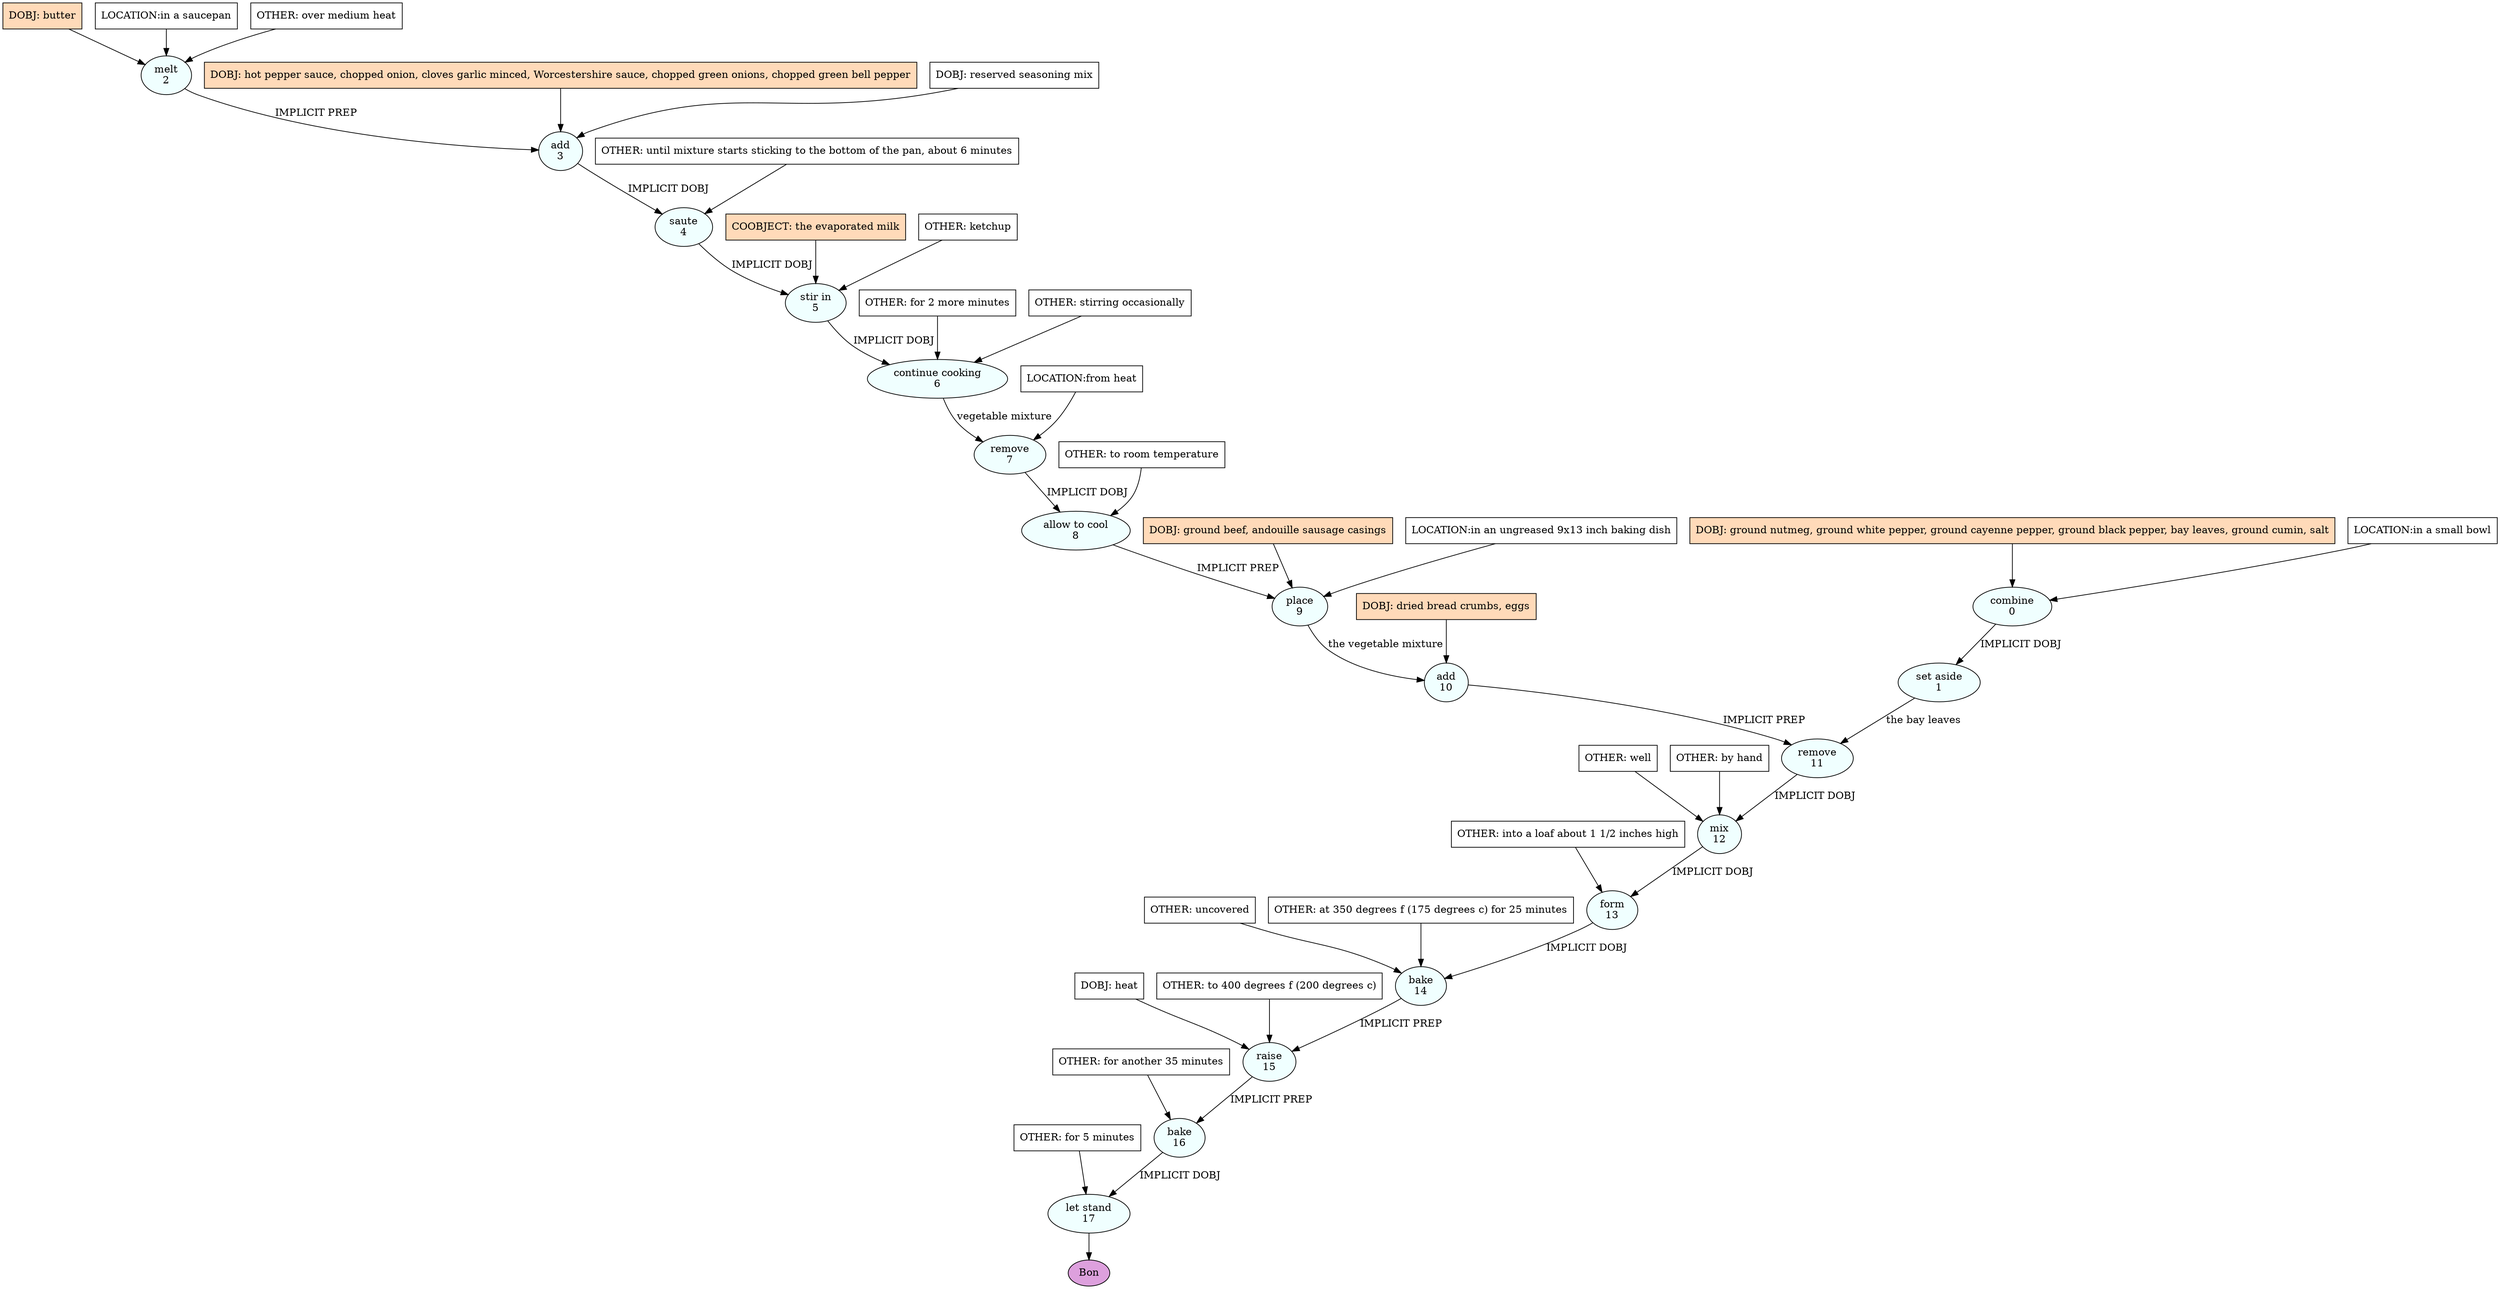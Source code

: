 digraph recipe {
E0[label="combine
0", shape=oval, style=filled, fillcolor=azure]
E1[label="set aside
1", shape=oval, style=filled, fillcolor=azure]
E2[label="melt
2", shape=oval, style=filled, fillcolor=azure]
E3[label="add
3", shape=oval, style=filled, fillcolor=azure]
E4[label="saute
4", shape=oval, style=filled, fillcolor=azure]
E5[label="stir in
5", shape=oval, style=filled, fillcolor=azure]
E6[label="continue cooking
6", shape=oval, style=filled, fillcolor=azure]
E7[label="remove
7", shape=oval, style=filled, fillcolor=azure]
E8[label="allow to cool
8", shape=oval, style=filled, fillcolor=azure]
E9[label="place
9", shape=oval, style=filled, fillcolor=azure]
E10[label="add
10", shape=oval, style=filled, fillcolor=azure]
E11[label="remove
11", shape=oval, style=filled, fillcolor=azure]
E12[label="mix
12", shape=oval, style=filled, fillcolor=azure]
E13[label="form
13", shape=oval, style=filled, fillcolor=azure]
E14[label="bake
14", shape=oval, style=filled, fillcolor=azure]
E15[label="raise
15", shape=oval, style=filled, fillcolor=azure]
E16[label="bake
16", shape=oval, style=filled, fillcolor=azure]
E17[label="let stand
17", shape=oval, style=filled, fillcolor=azure]
D0[label="DOBJ: ground nutmeg, ground white pepper, ground cayenne pepper, ground black pepper, bay leaves, ground cumin, salt", shape=box, style=filled, fillcolor=peachpuff]
D0 -> E0
P0_0[label="LOCATION:in a small bowl", shape=box, style=filled, fillcolor=white]
P0_0 -> E0
D2[label="DOBJ: butter", shape=box, style=filled, fillcolor=peachpuff]
D2 -> E2
P2_0[label="LOCATION:in a saucepan", shape=box, style=filled, fillcolor=white]
P2_0 -> E2
O2_0[label="OTHER: over medium heat", shape=box, style=filled, fillcolor=white]
O2_0 -> E2
E0 -> E1 [label="IMPLICIT DOBJ"]
D3_ing[label="DOBJ: hot pepper sauce, chopped onion, cloves garlic minced, Worcestershire sauce, chopped green onions, chopped green bell pepper", shape=box, style=filled, fillcolor=peachpuff]
D3_ing -> E3
D3_0[label="DOBJ: reserved seasoning mix", shape=box, style=filled, fillcolor=white]
D3_0 -> E3
E2 -> E3 [label="IMPLICIT PREP"]
E3 -> E4 [label="IMPLICIT DOBJ"]
O4_0_0[label="OTHER: until mixture starts sticking to the bottom of the pan, about 6 minutes", shape=box, style=filled, fillcolor=white]
O4_0_0 -> E4
E4 -> E5 [label="IMPLICIT DOBJ"]
P5_0_ing[label="COOBJECT: the evaporated milk", shape=box, style=filled, fillcolor=peachpuff]
P5_0_ing -> E5
O5_0_0[label="OTHER: ketchup", shape=box, style=filled, fillcolor=white]
O5_0_0 -> E5
E5 -> E6 [label="IMPLICIT DOBJ"]
O6_0_0[label="OTHER: for 2 more minutes", shape=box, style=filled, fillcolor=white]
O6_0_0 -> E6
O6_1_0[label="OTHER: stirring occasionally", shape=box, style=filled, fillcolor=white]
O6_1_0 -> E6
E6 -> E7 [label="vegetable mixture"]
P7_0_0[label="LOCATION:from heat", shape=box, style=filled, fillcolor=white]
P7_0_0 -> E7
E7 -> E8 [label="IMPLICIT DOBJ"]
O8_0_0[label="OTHER: to room temperature", shape=box, style=filled, fillcolor=white]
O8_0_0 -> E8
D9_ing[label="DOBJ: ground beef, andouille sausage casings", shape=box, style=filled, fillcolor=peachpuff]
D9_ing -> E9
E8 -> E9 [label="IMPLICIT PREP"]
P9_1_0[label="LOCATION:in an ungreased 9x13 inch baking dish", shape=box, style=filled, fillcolor=white]
P9_1_0 -> E9
D10_ing[label="DOBJ: dried bread crumbs, eggs", shape=box, style=filled, fillcolor=peachpuff]
D10_ing -> E10
E9 -> E10 [label="the vegetable mixture"]
E1 -> E11 [label="the bay leaves"]
E10 -> E11 [label="IMPLICIT PREP"]
E11 -> E12 [label="IMPLICIT DOBJ"]
O12_0_0[label="OTHER: well", shape=box, style=filled, fillcolor=white]
O12_0_0 -> E12
O12_1_0[label="OTHER: by hand", shape=box, style=filled, fillcolor=white]
O12_1_0 -> E12
E12 -> E13 [label="IMPLICIT DOBJ"]
O13_0_0[label="OTHER: into a loaf about 1 1/2 inches high", shape=box, style=filled, fillcolor=white]
O13_0_0 -> E13
E13 -> E14 [label="IMPLICIT DOBJ"]
O14_0_0[label="OTHER: uncovered", shape=box, style=filled, fillcolor=white]
O14_0_0 -> E14
O14_1_0[label="OTHER: at 350 degrees f (175 degrees c) for 25 minutes", shape=box, style=filled, fillcolor=white]
O14_1_0 -> E14
D15_0[label="DOBJ: heat", shape=box, style=filled, fillcolor=white]
D15_0 -> E15
E14 -> E15 [label="IMPLICIT PREP"]
O15_0_0[label="OTHER: to 400 degrees f (200 degrees c)", shape=box, style=filled, fillcolor=white]
O15_0_0 -> E15
E15 -> E16 [label="IMPLICIT PREP"]
O16_0_0[label="OTHER: for another 35 minutes", shape=box, style=filled, fillcolor=white]
O16_0_0 -> E16
E16 -> E17 [label="IMPLICIT DOBJ"]
O17_0_0[label="OTHER: for 5 minutes", shape=box, style=filled, fillcolor=white]
O17_0_0 -> E17
EOR[label="Bon", shape=oval, style=filled, fillcolor=plum]
E17 -> EOR
}
